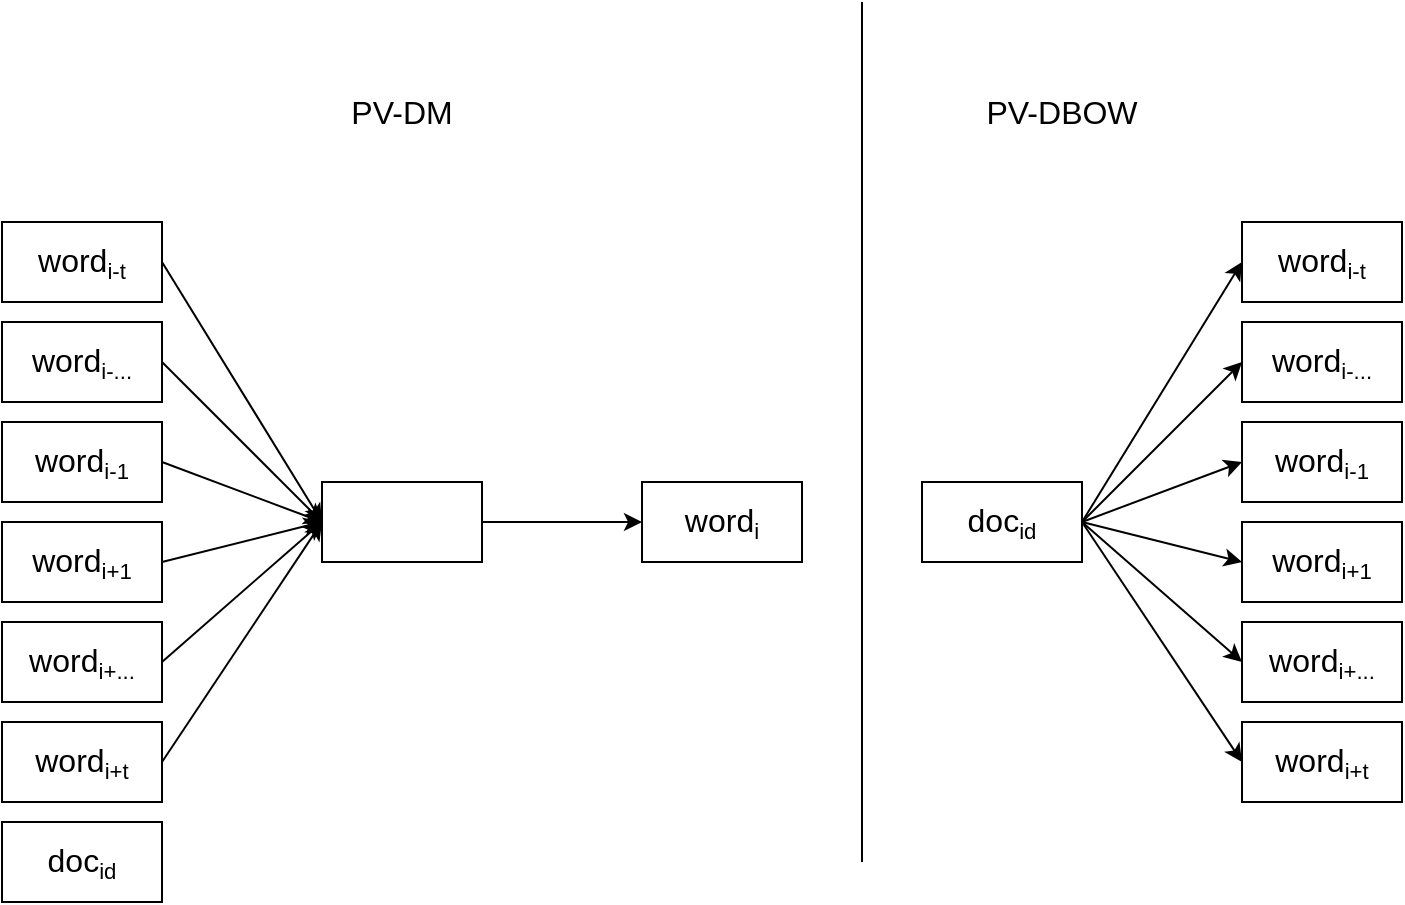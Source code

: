 <mxfile>
    <diagram id="sWLLf62Sfh05g2PF2Fb5" name="Page-1">
        <mxGraphModel dx="888" dy="742" grid="1" gridSize="10" guides="1" tooltips="1" connect="1" arrows="1" fold="1" page="1" pageScale="1" pageWidth="1169" pageHeight="827" math="0" shadow="0">
            <root>
                <mxCell id="0"/>
                <mxCell id="1" parent="0"/>
                <mxCell id="4" value="&lt;font style=&quot;font-size: 16px;&quot;&gt;word&lt;/font&gt;&lt;font style=&quot;font-size: 13.333px;&quot;&gt;&lt;sub&gt;i-t&lt;/sub&gt;&lt;/font&gt;" style="text;html=1;align=center;verticalAlign=middle;whiteSpace=wrap;rounded=0;labelBorderColor=none;strokeColor=default;shadow=0;" parent="1" vertex="1">
                    <mxGeometry x="80" y="210" width="80" height="40" as="geometry"/>
                </mxCell>
                <mxCell id="5" value="&lt;font style=&quot;font-size: 16px;&quot;&gt;word&lt;/font&gt;&lt;font style=&quot;font-size: 13.333px;&quot;&gt;&lt;sub&gt;i-...&lt;/sub&gt;&lt;/font&gt;" style="text;html=1;align=center;verticalAlign=middle;whiteSpace=wrap;rounded=0;labelBorderColor=none;strokeColor=default;shadow=0;" parent="1" vertex="1">
                    <mxGeometry x="80" y="260" width="80" height="40" as="geometry"/>
                </mxCell>
                <mxCell id="7" value="&lt;font style=&quot;font-size: 16px;&quot;&gt;word&lt;/font&gt;&lt;font style=&quot;font-size: 13.333px;&quot;&gt;&lt;sub&gt;i-1&lt;/sub&gt;&lt;/font&gt;" style="text;html=1;align=center;verticalAlign=middle;whiteSpace=wrap;rounded=0;labelBorderColor=none;strokeColor=default;shadow=0;" parent="1" vertex="1">
                    <mxGeometry x="80" y="310" width="80" height="40" as="geometry"/>
                </mxCell>
                <mxCell id="8" value="&lt;font style=&quot;font-size: 16px;&quot;&gt;word&lt;/font&gt;&lt;font style=&quot;font-size: 13.333px;&quot;&gt;&lt;sub&gt;i+1&lt;/sub&gt;&lt;/font&gt;" style="text;html=1;align=center;verticalAlign=middle;whiteSpace=wrap;rounded=0;labelBorderColor=none;strokeColor=default;shadow=0;" parent="1" vertex="1">
                    <mxGeometry x="80" y="360" width="80" height="40" as="geometry"/>
                </mxCell>
                <mxCell id="9" value="&lt;font style=&quot;font-size: 16px;&quot;&gt;word&lt;/font&gt;&lt;font style=&quot;font-size: 13.333px;&quot;&gt;&lt;sub&gt;i+...&lt;/sub&gt;&lt;/font&gt;" style="text;html=1;align=center;verticalAlign=middle;whiteSpace=wrap;rounded=0;labelBorderColor=none;strokeColor=default;shadow=0;" parent="1" vertex="1">
                    <mxGeometry x="80" y="410" width="80" height="40" as="geometry"/>
                </mxCell>
                <mxCell id="10" value="&lt;font style=&quot;font-size: 16px;&quot;&gt;word&lt;/font&gt;&lt;font style=&quot;font-size: 13.333px;&quot;&gt;&lt;sub&gt;i+t&lt;/sub&gt;&lt;/font&gt;" style="text;html=1;align=center;verticalAlign=middle;whiteSpace=wrap;rounded=0;labelBorderColor=none;strokeColor=default;shadow=0;" parent="1" vertex="1">
                    <mxGeometry x="80" y="460" width="80" height="40" as="geometry"/>
                </mxCell>
                <mxCell id="11" value="&lt;font style=&quot;font-size: 16px;&quot;&gt;word&lt;/font&gt;&lt;font style=&quot;font-size: 13.333px;&quot;&gt;&lt;sub&gt;i&lt;/sub&gt;&lt;/font&gt;" style="text;html=1;align=center;verticalAlign=middle;whiteSpace=wrap;rounded=0;labelBorderColor=none;strokeColor=default;shadow=0;" parent="1" vertex="1">
                    <mxGeometry x="400" y="340" width="80" height="40" as="geometry"/>
                </mxCell>
                <mxCell id="13" value="" style="text;html=1;align=center;verticalAlign=middle;whiteSpace=wrap;rounded=0;labelBorderColor=none;strokeColor=default;shadow=0;" parent="1" vertex="1">
                    <mxGeometry x="240" y="340" width="80" height="40" as="geometry"/>
                </mxCell>
                <mxCell id="14" value="" style="endArrow=classic;html=1;fontSize=16;exitX=1;exitY=0.5;exitDx=0;exitDy=0;entryX=0;entryY=0.5;entryDx=0;entryDy=0;shadow=0;" parent="1" source="4" target="13" edge="1">
                    <mxGeometry width="50" height="50" relative="1" as="geometry">
                        <mxPoint x="310" y="500" as="sourcePoint"/>
                        <mxPoint x="360" y="450" as="targetPoint"/>
                    </mxGeometry>
                </mxCell>
                <mxCell id="15" value="" style="endArrow=classic;html=1;fontSize=16;exitX=1;exitY=0.5;exitDx=0;exitDy=0;shadow=0;" parent="1" source="5" edge="1">
                    <mxGeometry width="50" height="50" relative="1" as="geometry">
                        <mxPoint x="310" y="500" as="sourcePoint"/>
                        <mxPoint x="240" y="360" as="targetPoint"/>
                    </mxGeometry>
                </mxCell>
                <mxCell id="16" value="" style="endArrow=classic;html=1;fontSize=16;exitX=1;exitY=0.5;exitDx=0;exitDy=0;shadow=0;" parent="1" source="7" edge="1">
                    <mxGeometry width="50" height="50" relative="1" as="geometry">
                        <mxPoint x="310" y="500" as="sourcePoint"/>
                        <mxPoint x="240" y="360" as="targetPoint"/>
                    </mxGeometry>
                </mxCell>
                <mxCell id="17" value="" style="endArrow=classic;html=1;fontSize=16;exitX=1;exitY=0.5;exitDx=0;exitDy=0;entryX=0;entryY=0.5;entryDx=0;entryDy=0;shadow=0;" parent="1" source="8" target="13" edge="1">
                    <mxGeometry width="50" height="50" relative="1" as="geometry">
                        <mxPoint x="310" y="500" as="sourcePoint"/>
                        <mxPoint x="360" y="450" as="targetPoint"/>
                    </mxGeometry>
                </mxCell>
                <mxCell id="18" value="" style="endArrow=classic;html=1;fontSize=16;exitX=1;exitY=0.5;exitDx=0;exitDy=0;entryX=0;entryY=0.5;entryDx=0;entryDy=0;shadow=0;" parent="1" source="9" target="13" edge="1">
                    <mxGeometry width="50" height="50" relative="1" as="geometry">
                        <mxPoint x="310" y="500" as="sourcePoint"/>
                        <mxPoint x="360" y="450" as="targetPoint"/>
                    </mxGeometry>
                </mxCell>
                <mxCell id="19" value="" style="endArrow=classic;html=1;fontSize=16;exitX=1;exitY=0.5;exitDx=0;exitDy=0;shadow=0;" parent="1" source="10" edge="1">
                    <mxGeometry width="50" height="50" relative="1" as="geometry">
                        <mxPoint x="310" y="500" as="sourcePoint"/>
                        <mxPoint x="240" y="360" as="targetPoint"/>
                    </mxGeometry>
                </mxCell>
                <mxCell id="20" value="" style="endArrow=classic;html=1;fontSize=16;exitX=1;exitY=0.5;exitDx=0;exitDy=0;entryX=0;entryY=0.5;entryDx=0;entryDy=0;shadow=0;" parent="1" source="13" target="11" edge="1">
                    <mxGeometry width="50" height="50" relative="1" as="geometry">
                        <mxPoint x="310" y="500" as="sourcePoint"/>
                        <mxPoint x="360" y="450" as="targetPoint"/>
                    </mxGeometry>
                </mxCell>
                <mxCell id="21" value="&lt;font style=&quot;border-color: var(--border-color); font-size: 16px;&quot;&gt;doc&lt;/font&gt;&lt;font style=&quot;border-color: var(--border-color); font-size: 13.333px;&quot;&gt;&lt;sub style=&quot;border-color: var(--border-color);&quot;&gt;id&lt;/sub&gt;&lt;/font&gt;" style="text;html=1;align=center;verticalAlign=middle;whiteSpace=wrap;rounded=0;labelBorderColor=none;strokeColor=default;shadow=0;" parent="1" vertex="1">
                    <mxGeometry x="540" y="340" width="80" height="40" as="geometry"/>
                </mxCell>
                <mxCell id="22" value="&lt;font style=&quot;font-size: 16px;&quot;&gt;word&lt;/font&gt;&lt;font style=&quot;font-size: 13.333px;&quot;&gt;&lt;sub&gt;i-t&lt;/sub&gt;&lt;/font&gt;" style="text;html=1;align=center;verticalAlign=middle;whiteSpace=wrap;rounded=0;labelBorderColor=none;strokeColor=default;shadow=0;" parent="1" vertex="1">
                    <mxGeometry x="700" y="210" width="80" height="40" as="geometry"/>
                </mxCell>
                <mxCell id="23" value="&lt;font style=&quot;font-size: 16px;&quot;&gt;word&lt;/font&gt;&lt;font style=&quot;font-size: 13.333px;&quot;&gt;&lt;sub&gt;i-...&lt;/sub&gt;&lt;/font&gt;" style="text;html=1;align=center;verticalAlign=middle;whiteSpace=wrap;rounded=0;labelBorderColor=none;strokeColor=default;shadow=0;" parent="1" vertex="1">
                    <mxGeometry x="700" y="260" width="80" height="40" as="geometry"/>
                </mxCell>
                <mxCell id="24" value="&lt;font style=&quot;font-size: 16px;&quot;&gt;word&lt;/font&gt;&lt;font style=&quot;font-size: 13.333px;&quot;&gt;&lt;sub&gt;i-1&lt;/sub&gt;&lt;/font&gt;" style="text;html=1;align=center;verticalAlign=middle;whiteSpace=wrap;rounded=0;labelBorderColor=none;strokeColor=default;shadow=0;" parent="1" vertex="1">
                    <mxGeometry x="700" y="310" width="80" height="40" as="geometry"/>
                </mxCell>
                <mxCell id="25" value="&lt;font style=&quot;font-size: 16px;&quot;&gt;word&lt;/font&gt;&lt;font style=&quot;font-size: 13.333px;&quot;&gt;&lt;sub&gt;i+1&lt;/sub&gt;&lt;/font&gt;" style="text;html=1;align=center;verticalAlign=middle;whiteSpace=wrap;rounded=0;labelBorderColor=none;strokeColor=default;shadow=0;" parent="1" vertex="1">
                    <mxGeometry x="700" y="360" width="80" height="40" as="geometry"/>
                </mxCell>
                <mxCell id="26" value="&lt;font style=&quot;font-size: 16px;&quot;&gt;word&lt;/font&gt;&lt;font style=&quot;font-size: 13.333px;&quot;&gt;&lt;sub&gt;i+...&lt;/sub&gt;&lt;/font&gt;" style="text;html=1;align=center;verticalAlign=middle;whiteSpace=wrap;rounded=0;labelBorderColor=none;strokeColor=default;shadow=0;" parent="1" vertex="1">
                    <mxGeometry x="700" y="410" width="80" height="40" as="geometry"/>
                </mxCell>
                <mxCell id="27" value="&lt;font style=&quot;font-size: 16px;&quot;&gt;word&lt;/font&gt;&lt;font style=&quot;font-size: 13.333px;&quot;&gt;&lt;sub&gt;i+t&lt;/sub&gt;&lt;/font&gt;" style="text;html=1;align=center;verticalAlign=middle;whiteSpace=wrap;rounded=0;labelBorderColor=none;strokeColor=default;shadow=0;" parent="1" vertex="1">
                    <mxGeometry x="700" y="460" width="80" height="40" as="geometry"/>
                </mxCell>
                <mxCell id="28" value="" style="endArrow=classic;html=1;shadow=0;fontSize=16;exitX=1;exitY=0.5;exitDx=0;exitDy=0;entryX=0;entryY=0.5;entryDx=0;entryDy=0;" parent="1" source="21" target="22" edge="1">
                    <mxGeometry width="50" height="50" relative="1" as="geometry">
                        <mxPoint x="420" y="340" as="sourcePoint"/>
                        <mxPoint x="470" y="290" as="targetPoint"/>
                    </mxGeometry>
                </mxCell>
                <mxCell id="29" value="" style="endArrow=classic;html=1;shadow=0;fontSize=16;entryX=0;entryY=0.5;entryDx=0;entryDy=0;" parent="1" target="23" edge="1">
                    <mxGeometry width="50" height="50" relative="1" as="geometry">
                        <mxPoint x="620" y="360" as="sourcePoint"/>
                        <mxPoint x="710" y="240" as="targetPoint"/>
                    </mxGeometry>
                </mxCell>
                <mxCell id="30" value="" style="endArrow=classic;html=1;shadow=0;fontSize=16;entryX=0;entryY=0.5;entryDx=0;entryDy=0;" parent="1" target="24" edge="1">
                    <mxGeometry width="50" height="50" relative="1" as="geometry">
                        <mxPoint x="620" y="360" as="sourcePoint"/>
                        <mxPoint x="710" y="290" as="targetPoint"/>
                    </mxGeometry>
                </mxCell>
                <mxCell id="31" value="" style="endArrow=classic;html=1;shadow=0;fontSize=16;entryX=0;entryY=0.5;entryDx=0;entryDy=0;" parent="1" target="25" edge="1">
                    <mxGeometry width="50" height="50" relative="1" as="geometry">
                        <mxPoint x="620" y="360" as="sourcePoint"/>
                        <mxPoint x="710" y="340" as="targetPoint"/>
                    </mxGeometry>
                </mxCell>
                <mxCell id="32" value="" style="endArrow=classic;html=1;shadow=0;fontSize=16;entryX=0;entryY=0.5;entryDx=0;entryDy=0;" parent="1" target="26" edge="1">
                    <mxGeometry width="50" height="50" relative="1" as="geometry">
                        <mxPoint x="620" y="360" as="sourcePoint"/>
                        <mxPoint x="710" y="390" as="targetPoint"/>
                    </mxGeometry>
                </mxCell>
                <mxCell id="33" value="" style="endArrow=classic;html=1;shadow=0;fontSize=16;entryX=0;entryY=0.5;entryDx=0;entryDy=0;" parent="1" target="27" edge="1">
                    <mxGeometry width="50" height="50" relative="1" as="geometry">
                        <mxPoint x="620" y="360" as="sourcePoint"/>
                        <mxPoint x="710" y="440" as="targetPoint"/>
                    </mxGeometry>
                </mxCell>
                <mxCell id="34" value="PV-DM" style="text;html=1;strokeColor=none;fillColor=none;align=center;verticalAlign=middle;whiteSpace=wrap;rounded=0;shadow=0;labelBorderColor=none;fontSize=16;" parent="1" vertex="1">
                    <mxGeometry x="250" y="140" width="60" height="30" as="geometry"/>
                </mxCell>
                <mxCell id="35" value="PV-DBOW" style="text;html=1;strokeColor=none;fillColor=none;align=center;verticalAlign=middle;whiteSpace=wrap;rounded=0;shadow=0;labelBorderColor=none;fontSize=16;" parent="1" vertex="1">
                    <mxGeometry x="560" y="140" width="100" height="30" as="geometry"/>
                </mxCell>
                <mxCell id="36" value="" style="endArrow=none;html=1;shadow=0;fontSize=16;" parent="1" edge="1">
                    <mxGeometry width="50" height="50" relative="1" as="geometry">
                        <mxPoint x="510" y="530" as="sourcePoint"/>
                        <mxPoint x="510" y="100" as="targetPoint"/>
                    </mxGeometry>
                </mxCell>
                <mxCell id="37" value="&lt;font style=&quot;font-size: 16px;&quot;&gt;doc&lt;/font&gt;&lt;font style=&quot;font-size: 13.333px;&quot;&gt;&lt;sub&gt;id&lt;/sub&gt;&lt;/font&gt;" style="text;html=1;align=center;verticalAlign=middle;whiteSpace=wrap;rounded=0;labelBorderColor=none;strokeColor=default;shadow=0;" vertex="1" parent="1">
                    <mxGeometry x="80" y="510" width="80" height="40" as="geometry"/>
                </mxCell>
            </root>
        </mxGraphModel>
    </diagram>
</mxfile>